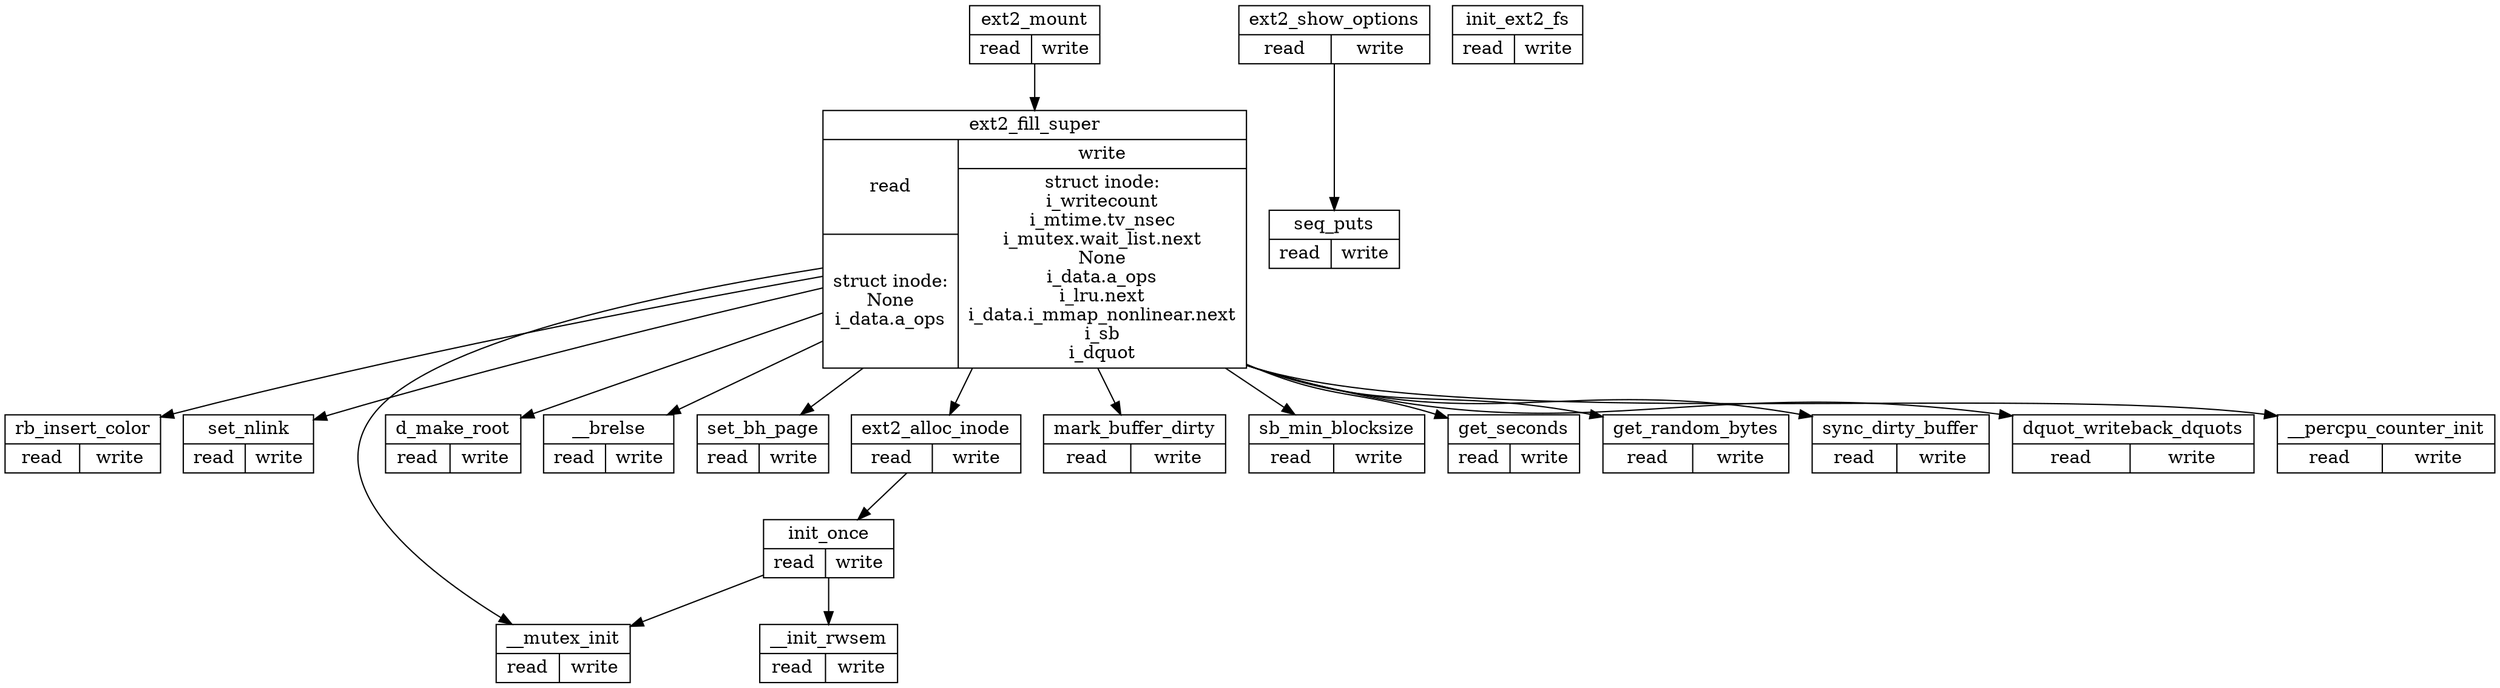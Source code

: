 digraph {
node [shape=record];
rb_insert_color [label = "{rb_insert_color | { {read }  | {write } } }"];
seq_puts [label = "{seq_puts | { {read }  | {write } } }"];
set_nlink [label = "{set_nlink | { {read }  | {write } } }"];
init_ext2_fs [label = "{init_ext2_fs | { {read }  | {write } } }"];
__init_rwsem [label = "{__init_rwsem | { {read }  | {write } } }"];
__mutex_init [label = "{__mutex_init | { {read }  | {write } } }"];
ext2_show_options [label = "{ext2_show_options | { {read }  | {write } } }"];
d_make_root [label = "{d_make_root | { {read }  | {write } } }"];
__brelse [label = "{__brelse | { {read }  | {write } } }"];
ext2_fill_super [label = "{ext2_fill_super | { {read | struct inode:\nNone\ni_data.a_ops}  | {write | struct inode:\ni_writecount\ni_mtime.tv_nsec\ni_mutex.wait_list.next\nNone\ni_data.a_ops\ni_lru.next\ni_data.i_mmap_nonlinear.next\ni_sb\ni_dquot} } }"];
ext2_mount [label = "{ext2_mount | { {read }  | {write } } }"];
set_bh_page [label = "{set_bh_page | { {read }  | {write } } }"];
ext2_alloc_inode [label = "{ext2_alloc_inode | { {read }  | {write } } }"];
mark_buffer_dirty [label = "{mark_buffer_dirty | { {read }  | {write } } }"];
sb_min_blocksize [label = "{sb_min_blocksize | { {read }  | {write } } }"];
get_seconds [label = "{get_seconds | { {read }  | {write } } }"];
get_random_bytes [label = "{get_random_bytes | { {read }  | {write } } }"];
sync_dirty_buffer [label = "{sync_dirty_buffer | { {read }  | {write } } }"];
dquot_writeback_dquots [label = "{dquot_writeback_dquots | { {read }  | {write } } }"];
__percpu_counter_init [label = "{__percpu_counter_init | { {read }  | {write } } }"];
init_once [label = "{init_once | { {read }  | {write } } }"];

ext2_fill_super -> ext2_alloc_inode
ext2_fill_super -> d_make_root
ext2_fill_super -> set_nlink
init_once -> __init_rwsem
ext2_show_options -> seq_puts
ext2_fill_super -> __mutex_init
init_once -> __mutex_init
ext2_fill_super -> sync_dirty_buffer
ext2_fill_super -> __brelse
ext2_alloc_inode -> init_once
ext2_fill_super -> mark_buffer_dirty
ext2_fill_super -> dquot_writeback_dquots
ext2_fill_super -> __percpu_counter_init
ext2_fill_super -> sb_min_blocksize
ext2_mount -> ext2_fill_super
ext2_fill_super -> set_bh_page
ext2_fill_super -> get_random_bytes
ext2_fill_super -> get_seconds
ext2_fill_super -> rb_insert_color
}
